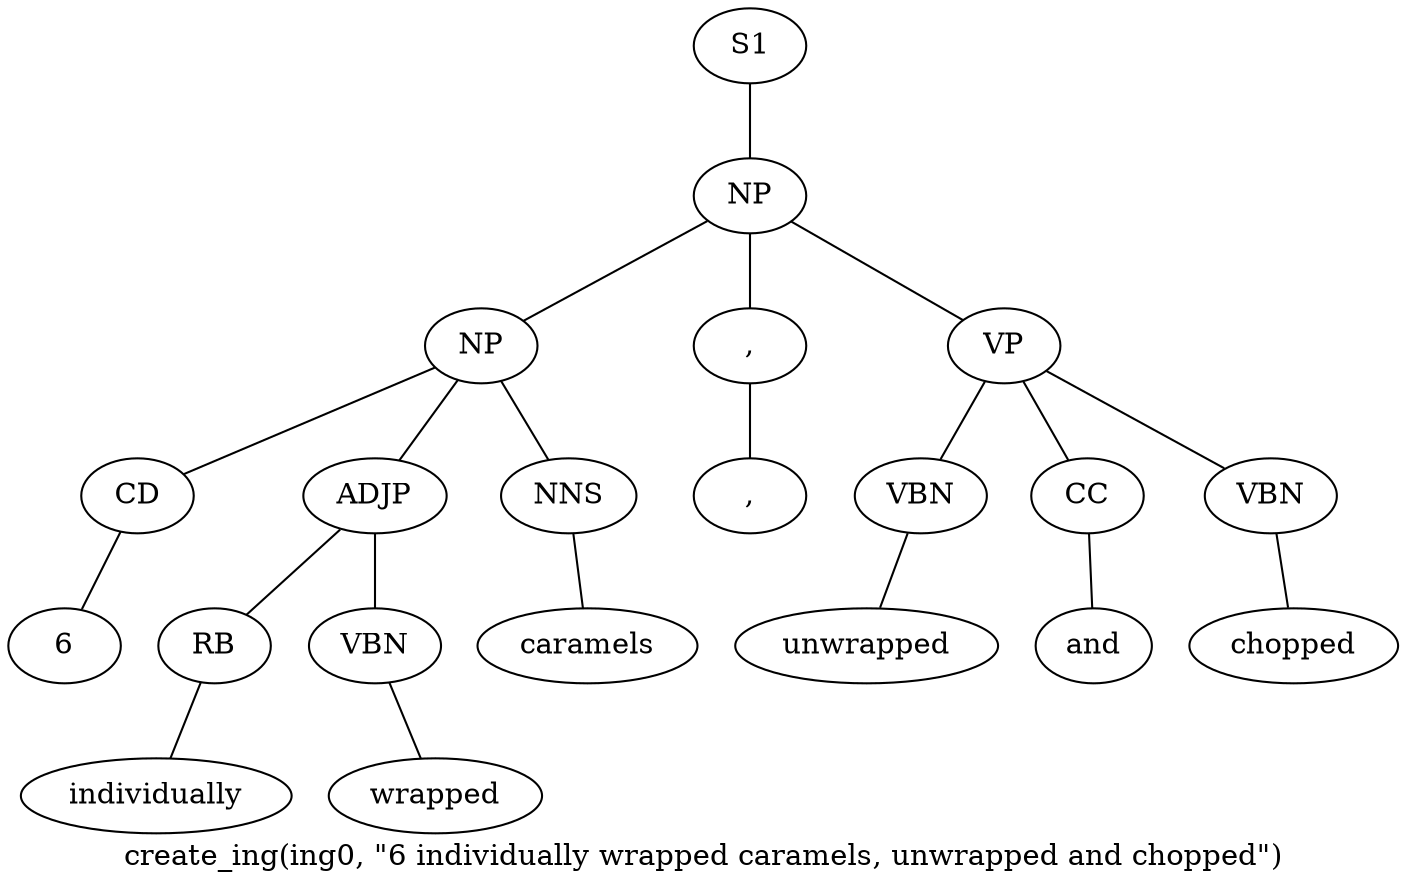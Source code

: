 graph SyntaxGraph {
	label = "create_ing(ing0, \"6 individually wrapped caramels, unwrapped and chopped\")";
	Node0 [label="S1"];
	Node1 [label="NP"];
	Node2 [label="NP"];
	Node3 [label="CD"];
	Node4 [label="6"];
	Node5 [label="ADJP"];
	Node6 [label="RB"];
	Node7 [label="individually"];
	Node8 [label="VBN"];
	Node9 [label="wrapped"];
	Node10 [label="NNS"];
	Node11 [label="caramels"];
	Node12 [label=","];
	Node13 [label=","];
	Node14 [label="VP"];
	Node15 [label="VBN"];
	Node16 [label="unwrapped"];
	Node17 [label="CC"];
	Node18 [label="and"];
	Node19 [label="VBN"];
	Node20 [label="chopped"];

	Node0 -- Node1;
	Node1 -- Node2;
	Node1 -- Node12;
	Node1 -- Node14;
	Node2 -- Node3;
	Node2 -- Node5;
	Node2 -- Node10;
	Node3 -- Node4;
	Node5 -- Node6;
	Node5 -- Node8;
	Node6 -- Node7;
	Node8 -- Node9;
	Node10 -- Node11;
	Node12 -- Node13;
	Node14 -- Node15;
	Node14 -- Node17;
	Node14 -- Node19;
	Node15 -- Node16;
	Node17 -- Node18;
	Node19 -- Node20;
}